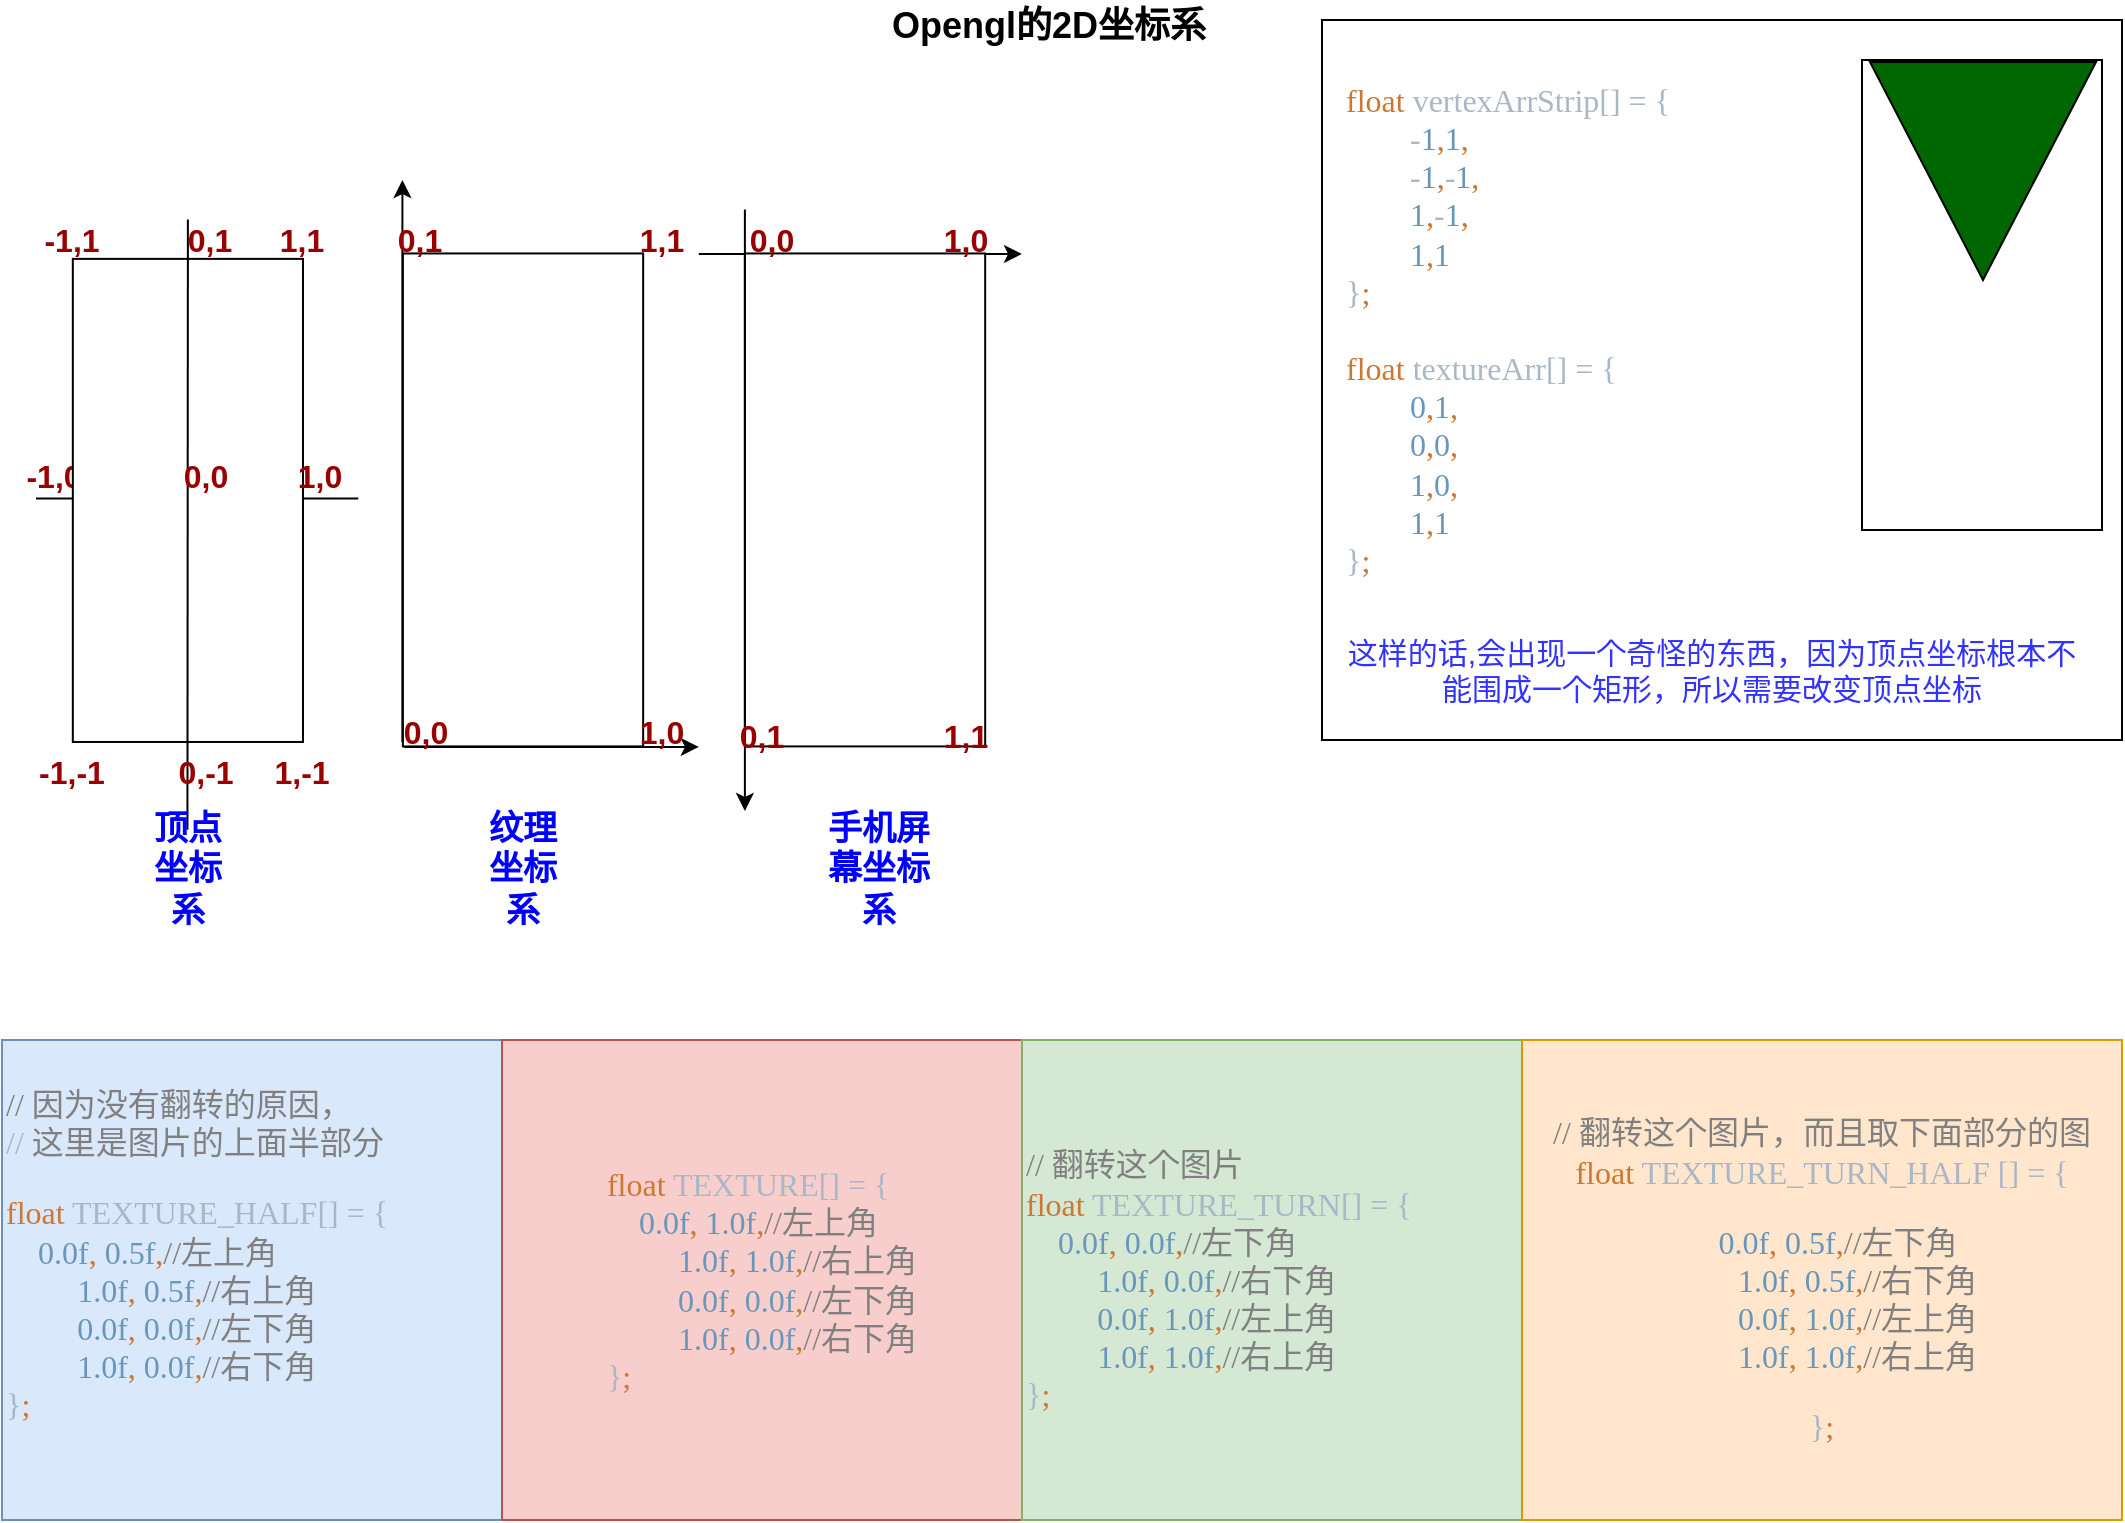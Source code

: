 <mxfile version="12.2.4" pages="1"><diagram id="BuUjuAOMAhIG2xWyfLqs" name="opengl坐标系-Code"><mxGraphModel dx="809" dy="784" grid="1" gridSize="10" guides="1" tooltips="1" connect="1" arrows="1" fold="1" page="1" pageScale="1" pageWidth="1100" pageHeight="850" math="0" shadow="0"><root><mxCell id="0"/><mxCell id="1" parent="0"/><mxCell id="2" value="&lt;font style=&quot;font-size: 18px&quot;&gt;&lt;b&gt;Opengl的2D坐标系&lt;/b&gt;&lt;/font&gt;" style="text;html=1;resizable=0;points=[];autosize=1;align=left;verticalAlign=top;spacingTop=-4;" parent="1" vertex="1"><mxGeometry x="463" y="40" width="170" height="20" as="geometry"/></mxCell><mxCell id="43" value="" style="group" parent="1" vertex="1" connectable="0"><mxGeometry x="37" y="130" width="493" height="350" as="geometry"/></mxCell><mxCell id="5" value="" style="endArrow=none;html=1;" parent="43" edge="1"><mxGeometry width="50" height="50" relative="1" as="geometry"><mxPoint y="159.225" as="sourcePoint"/><mxPoint x="161.111" y="159.225" as="targetPoint"/></mxGeometry></mxCell><mxCell id="17" value="&lt;font color=&quot;#990000&quot; style=&quot;font-size: 16px&quot;&gt;&lt;b&gt;-1,0&lt;/b&gt;&lt;/font&gt;" style="text;html=1;strokeColor=none;fillColor=none;align=center;verticalAlign=middle;whiteSpace=wrap;rounded=0;" parent="43" vertex="1"><mxGeometry y="142.958" width="18.413" height="9.859" as="geometry"/></mxCell><mxCell id="33" value="" style="endArrow=classic;html=1;" parent="43" edge="1"><mxGeometry width="50" height="50" relative="1" as="geometry"><mxPoint x="331.429" y="36.972" as="sourcePoint"/><mxPoint x="493.0" y="36.972" as="targetPoint"/></mxGeometry></mxCell><mxCell id="42" value="" style="group" parent="43" vertex="1" connectable="0"><mxGeometry x="9.206" width="465.381" height="350.0" as="geometry"/></mxCell><mxCell id="4" value="" style="rounded=0;whiteSpace=wrap;html=1;" parent="42" vertex="1"><mxGeometry x="9.206" y="39.437" width="115.079" height="241.549" as="geometry"/></mxCell><mxCell id="6" value="" style="endArrow=none;html=1;" parent="42" edge="1"><mxGeometry width="50" height="50" relative="1" as="geometry"><mxPoint x="66.516" y="324.859" as="sourcePoint"/><mxPoint x="66.746" y="19.718" as="targetPoint"/></mxGeometry></mxCell><mxCell id="7" value="&lt;font color=&quot;#990000&quot; style=&quot;font-size: 16px&quot;&gt;&lt;b&gt;0,0&lt;/b&gt;&lt;/font&gt;" style="text;html=1;strokeColor=none;fillColor=none;align=center;verticalAlign=middle;whiteSpace=wrap;rounded=0;" parent="42" vertex="1"><mxGeometry x="66.746" y="142.958" width="18.413" height="9.859" as="geometry"/></mxCell><mxCell id="9" value="&lt;font color=&quot;#990000&quot; style=&quot;font-size: 16px&quot;&gt;&lt;b&gt;-1,1&lt;/b&gt;&lt;/font&gt;" style="text;html=1;strokeColor=none;fillColor=none;align=center;verticalAlign=middle;whiteSpace=wrap;rounded=0;" parent="42" vertex="1"><mxGeometry y="24.648" width="18.413" height="9.859" as="geometry"/></mxCell><mxCell id="10" value="&lt;font color=&quot;#990000&quot; style=&quot;font-size: 16px&quot;&gt;&lt;b&gt;1,1&lt;/b&gt;&lt;/font&gt;" style="text;html=1;strokeColor=none;fillColor=none;align=center;verticalAlign=middle;whiteSpace=wrap;rounded=0;" parent="42" vertex="1"><mxGeometry x="115.079" y="24.648" width="18.413" height="9.859" as="geometry"/></mxCell><mxCell id="12" value="&lt;font color=&quot;#990000&quot; style=&quot;font-size: 16px&quot;&gt;&lt;b&gt;0,1&lt;/b&gt;&lt;/font&gt;" style="text;html=1;strokeColor=none;fillColor=none;align=center;verticalAlign=middle;whiteSpace=wrap;rounded=0;" parent="42" vertex="1"><mxGeometry x="69.048" y="24.648" width="18.413" height="9.859" as="geometry"/></mxCell><mxCell id="13" value="&lt;font color=&quot;#990000&quot; style=&quot;font-size: 16px&quot;&gt;&lt;b&gt;1,-1&lt;/b&gt;&lt;/font&gt;" style="text;html=1;strokeColor=none;fillColor=none;align=center;verticalAlign=middle;whiteSpace=wrap;rounded=0;" parent="42" vertex="1"><mxGeometry x="115.079" y="290.845" width="18.413" height="9.859" as="geometry"/></mxCell><mxCell id="14" value="&lt;font color=&quot;#990000&quot; style=&quot;font-size: 16px&quot;&gt;&lt;b&gt;-1,-1&lt;/b&gt;&lt;/font&gt;" style="text;html=1;strokeColor=none;fillColor=none;align=center;verticalAlign=middle;whiteSpace=wrap;rounded=0;" parent="42" vertex="1"><mxGeometry y="290.845" width="18.413" height="9.859" as="geometry"/></mxCell><mxCell id="15" value="&lt;font color=&quot;#990000&quot; style=&quot;font-size: 16px&quot;&gt;&lt;b&gt;0,-1&lt;/b&gt;&lt;/font&gt;" style="text;html=1;strokeColor=none;fillColor=none;align=center;verticalAlign=middle;whiteSpace=wrap;rounded=0;" parent="42" vertex="1"><mxGeometry x="66.746" y="290.845" width="18.413" height="9.859" as="geometry"/></mxCell><mxCell id="16" value="&lt;font color=&quot;#990000&quot; style=&quot;font-size: 16px&quot;&gt;&lt;b&gt;1,0&lt;/b&gt;&lt;/font&gt;" style="text;html=1;strokeColor=none;fillColor=none;align=center;verticalAlign=middle;whiteSpace=wrap;rounded=0;" parent="42" vertex="1"><mxGeometry x="124.286" y="142.958" width="18.413" height="9.859" as="geometry"/></mxCell><mxCell id="18" value="&lt;font style=&quot;font-size: 17px&quot; color=&quot;#0000ff&quot;&gt;&lt;b&gt;顶点坐标系&lt;/b&gt;&lt;/font&gt;" style="text;html=1;strokeColor=none;fillColor=none;align=center;verticalAlign=middle;whiteSpace=wrap;rounded=0;" parent="42" vertex="1"><mxGeometry x="42.579" y="340.141" width="48.333" height="9.859" as="geometry"/></mxCell><mxCell id="19" value="" style="rounded=0;whiteSpace=wrap;html=1;" parent="42" vertex="1"><mxGeometry x="174.23" y="36.725" width="120.143" height="246.479" as="geometry"/></mxCell><mxCell id="20" value="" style="rounded=0;whiteSpace=wrap;html=1;" parent="42" vertex="1"><mxGeometry x="345.238" y="36.725" width="120.143" height="246.479" as="geometry"/></mxCell><mxCell id="23" value="" style="endArrow=classic;html=1;" parent="42" edge="1"><mxGeometry width="50" height="50" relative="1" as="geometry"><mxPoint x="174.0" y="280.986" as="sourcePoint"/><mxPoint x="174.0" as="targetPoint"/></mxGeometry></mxCell><mxCell id="24" value="" style="endArrow=classic;html=1;" parent="42" edge="1"><mxGeometry width="50" height="50" relative="1" as="geometry"><mxPoint x="174.921" y="283.451" as="sourcePoint"/><mxPoint x="322.222" y="283.451" as="targetPoint"/></mxGeometry></mxCell><mxCell id="26" value="&lt;font color=&quot;#990000&quot; style=&quot;font-size: 16px&quot;&gt;&lt;b&gt;0,0&lt;/b&gt;&lt;/font&gt;" style="text;html=1;strokeColor=none;fillColor=none;align=center;verticalAlign=middle;whiteSpace=wrap;rounded=0;" parent="42" vertex="1"><mxGeometry x="176.302" y="271.127" width="18.413" height="9.859" as="geometry"/></mxCell><mxCell id="27" value="&lt;font color=&quot;#990000&quot; style=&quot;font-size: 16px&quot;&gt;&lt;b&gt;1,0&lt;/b&gt;&lt;/font&gt;" style="text;html=1;strokeColor=none;fillColor=none;align=center;verticalAlign=middle;whiteSpace=wrap;rounded=0;" parent="42" vertex="1"><mxGeometry x="294.373" y="271.127" width="18.413" height="9.859" as="geometry"/></mxCell><mxCell id="28" value="&lt;font color=&quot;#990000&quot; style=&quot;font-size: 16px&quot;&gt;&lt;b&gt;1,1&lt;/b&gt;&lt;/font&gt;" style="text;html=1;strokeColor=none;fillColor=none;align=center;verticalAlign=middle;whiteSpace=wrap;rounded=0;" parent="42" vertex="1"><mxGeometry x="294.373" y="24.648" width="18.413" height="9.859" as="geometry"/></mxCell><mxCell id="29" value="&lt;font color=&quot;#990000&quot; style=&quot;font-size: 16px&quot;&gt;&lt;b&gt;0,1&lt;/b&gt;&lt;/font&gt;" style="text;html=1;strokeColor=none;fillColor=none;align=center;verticalAlign=middle;whiteSpace=wrap;rounded=0;" parent="42" vertex="1"><mxGeometry x="174.23" y="24.648" width="18.413" height="9.859" as="geometry"/></mxCell><mxCell id="30" value="&lt;font style=&quot;font-size: 17px&quot; color=&quot;#0000ff&quot;&gt;&lt;b&gt;纹理坐标系&lt;/b&gt;&lt;/font&gt;" style="text;html=1;strokeColor=none;fillColor=none;align=center;verticalAlign=middle;whiteSpace=wrap;rounded=0;" parent="42" vertex="1"><mxGeometry x="211.746" y="339.648" width="45.111" height="9.859" as="geometry"/></mxCell><mxCell id="31" value="&lt;font style=&quot;font-size: 17px&quot; color=&quot;#0000ff&quot;&gt;&lt;b&gt;手机屏幕坐标系&lt;/b&gt;&lt;/font&gt;" style="text;html=1;strokeColor=none;fillColor=none;align=center;verticalAlign=middle;whiteSpace=wrap;rounded=0;" parent="42" vertex="1"><mxGeometry x="382.984" y="339.648" width="59.381" height="9.859" as="geometry"/></mxCell><mxCell id="32" value="" style="endArrow=classic;html=1;" parent="42" edge="1"><mxGeometry width="50" height="50" relative="1" as="geometry"><mxPoint x="345.238" y="14.789" as="sourcePoint"/><mxPoint x="345.238" y="315.493" as="targetPoint"/></mxGeometry></mxCell><mxCell id="34" value="&lt;font color=&quot;#990000&quot; style=&quot;font-size: 16px&quot;&gt;&lt;b&gt;0,0&lt;/b&gt;&lt;/font&gt;" style="text;html=1;strokeColor=none;fillColor=none;align=center;verticalAlign=middle;whiteSpace=wrap;rounded=0;" parent="42" vertex="1"><mxGeometry x="349.841" y="24.648" width="18.413" height="9.859" as="geometry"/></mxCell><mxCell id="35" value="&lt;font color=&quot;#990000&quot; style=&quot;font-size: 16px&quot;&gt;&lt;b&gt;0,1&lt;/b&gt;&lt;/font&gt;" style="text;html=1;strokeColor=none;fillColor=none;align=center;verticalAlign=middle;whiteSpace=wrap;rounded=0;" parent="42" vertex="1"><mxGeometry x="345.238" y="273.345" width="18.413" height="9.859" as="geometry"/></mxCell><mxCell id="36" value="&lt;font color=&quot;#990000&quot; style=&quot;font-size: 16px&quot;&gt;&lt;b&gt;1,1&lt;/b&gt;&lt;/font&gt;" style="text;html=1;strokeColor=none;fillColor=none;align=center;verticalAlign=middle;whiteSpace=wrap;rounded=0;" parent="42" vertex="1"><mxGeometry x="446.968" y="273.345" width="18.413" height="9.859" as="geometry"/></mxCell><mxCell id="37" value="&lt;font color=&quot;#990000&quot; style=&quot;font-size: 16px&quot;&gt;&lt;b&gt;1,0&lt;/b&gt;&lt;/font&gt;" style="text;html=1;strokeColor=none;fillColor=none;align=center;verticalAlign=middle;whiteSpace=wrap;rounded=0;" parent="42" vertex="1"><mxGeometry x="446.968" y="24.648" width="18.413" height="9.859" as="geometry"/></mxCell><mxCell id="45" value="" style="rounded=0;whiteSpace=wrap;html=1;" parent="1" vertex="1"><mxGeometry x="680" y="50" width="400" height="360" as="geometry"/></mxCell><mxCell id="48" value="&lt;pre style=&quot;color: rgb(169 , 183 , 198) ; font-family: &amp;#34;cascadia code pl&amp;#34; ; font-size: 12pt&quot;&gt;&lt;span style=&quot;background-color: rgb(255 , 255 , 255)&quot;&gt;&lt;span style=&quot;color: rgb(204 , 120 , 50)&quot;&gt;float &lt;/span&gt;vertexArrStrip[] = {&lt;br&gt;        -&lt;span style=&quot;color: rgb(104 , 151 , 187)&quot;&gt;1&lt;/span&gt;&lt;span style=&quot;color: rgb(204 , 120 , 50)&quot;&gt;,&lt;/span&gt;&lt;span style=&quot;color: rgb(104 , 151 , 187)&quot;&gt;1&lt;/span&gt;&lt;span style=&quot;color: rgb(204 , 120 , 50)&quot;&gt;,&lt;br&gt;&lt;/span&gt;&lt;span style=&quot;color: rgb(204 , 120 , 50)&quot;&gt;        &lt;/span&gt;-&lt;span style=&quot;color: rgb(104 , 151 , 187)&quot;&gt;1&lt;/span&gt;&lt;span style=&quot;color: rgb(204 , 120 , 50)&quot;&gt;,&lt;/span&gt;-&lt;span style=&quot;color: rgb(104 , 151 , 187)&quot;&gt;1&lt;/span&gt;&lt;span style=&quot;color: rgb(204 , 120 , 50)&quot;&gt;,&lt;br&gt;&lt;/span&gt;&lt;span style=&quot;color: rgb(204 , 120 , 50)&quot;&gt;        &lt;/span&gt;&lt;span style=&quot;color: rgb(104 , 151 , 187)&quot;&gt;1&lt;/span&gt;&lt;span style=&quot;color: rgb(204 , 120 , 50)&quot;&gt;,&lt;/span&gt;-&lt;span style=&quot;color: rgb(104 , 151 , 187)&quot;&gt;1&lt;/span&gt;&lt;span style=&quot;color: rgb(204 , 120 , 50)&quot;&gt;,&lt;br&gt;&lt;/span&gt;&lt;span style=&quot;color: rgb(204 , 120 , 50)&quot;&gt;        &lt;/span&gt;&lt;span style=&quot;color: rgb(104 , 151 , 187)&quot;&gt;1&lt;/span&gt;&lt;span style=&quot;color: rgb(204 , 120 , 50)&quot;&gt;,&lt;/span&gt;&lt;span style=&quot;color: rgb(104 , 151 , 187)&quot;&gt;1&lt;br&gt;&lt;/span&gt;}&lt;span style=&quot;color: rgb(204 , 120 , 50)&quot;&gt;;&lt;br&gt;&lt;/span&gt;&lt;span style=&quot;color: rgb(204 , 120 , 50)&quot;&gt;&lt;br&gt;&lt;/span&gt;&lt;span style=&quot;color: rgb(204 , 120 , 50)&quot;&gt;float &lt;/span&gt;textureArr[] = {&lt;br&gt;        &lt;span style=&quot;color: rgb(104 , 151 , 187)&quot;&gt;0&lt;/span&gt;&lt;span style=&quot;color: rgb(204 , 120 , 50)&quot;&gt;,&lt;/span&gt;&lt;span style=&quot;color: rgb(104 , 151 , 187)&quot;&gt;1&lt;/span&gt;&lt;span style=&quot;color: rgb(204 , 120 , 50)&quot;&gt;,&lt;br&gt;&lt;/span&gt;&lt;span style=&quot;color: rgb(204 , 120 , 50)&quot;&gt;        &lt;/span&gt;&lt;span style=&quot;color: rgb(104 , 151 , 187)&quot;&gt;0&lt;/span&gt;&lt;span style=&quot;color: rgb(204 , 120 , 50)&quot;&gt;,&lt;/span&gt;&lt;span style=&quot;color: rgb(104 , 151 , 187)&quot;&gt;0&lt;/span&gt;&lt;span style=&quot;color: rgb(204 , 120 , 50)&quot;&gt;,&lt;br&gt;&lt;/span&gt;&lt;span style=&quot;color: rgb(204 , 120 , 50)&quot;&gt;        &lt;/span&gt;&lt;span style=&quot;color: rgb(104 , 151 , 187)&quot;&gt;1&lt;/span&gt;&lt;span style=&quot;color: rgb(204 , 120 , 50)&quot;&gt;,&lt;/span&gt;&lt;span style=&quot;color: rgb(104 , 151 , 187)&quot;&gt;0&lt;/span&gt;&lt;span style=&quot;color: rgb(204 , 120 , 50)&quot;&gt;,&lt;br&gt;&lt;/span&gt;&lt;span style=&quot;color: rgb(204 , 120 , 50)&quot;&gt;        &lt;/span&gt;&lt;span style=&quot;color: rgb(104 , 151 , 187)&quot;&gt;1&lt;/span&gt;&lt;span style=&quot;color: rgb(204 , 120 , 50)&quot;&gt;,&lt;/span&gt;&lt;span style=&quot;color: rgb(104 , 151 , 187)&quot;&gt;1&lt;br&gt;&lt;/span&gt;}&lt;/span&gt;&lt;span style=&quot;color: rgb(204 , 120 , 50)&quot;&gt;&lt;span style=&quot;background-color: rgb(255 , 255 , 255)&quot;&gt;;&lt;/span&gt;&lt;span style=&quot;background-color: rgb(43 , 43 , 43)&quot;&gt;&lt;br&gt;&lt;/span&gt;&lt;/span&gt;&lt;/pre&gt;" style="text;html=1;strokeColor=none;fillColor=none;align=left;verticalAlign=middle;whiteSpace=wrap;rounded=0;" parent="1" vertex="1"><mxGeometry x="690" y="60" width="260" height="290" as="geometry"/></mxCell><mxCell id="51" value="" style="rounded=0;whiteSpace=wrap;html=1;" parent="1" vertex="1"><mxGeometry x="950" y="70" width="120" height="235" as="geometry"/></mxCell><mxCell id="52" value="" style="triangle;whiteSpace=wrap;html=1;rotation=90;fillColor=#006600;" parent="1" vertex="1"><mxGeometry x="956" y="69" width="109" height="113" as="geometry"/></mxCell><mxCell id="53" value="&lt;font style=&quot;font-size: 15px&quot; color=&quot;#3333ff&quot;&gt;这样的话,会出现一个奇怪的东西，因为顶点坐标根本不能围成一个矩形，所以需要改变顶点坐标&lt;/font&gt;" style="text;html=1;strokeColor=none;fillColor=none;align=center;verticalAlign=middle;whiteSpace=wrap;rounded=0;" parent="1" vertex="1"><mxGeometry x="690" y="350" width="370" height="50" as="geometry"/></mxCell><mxCell id="55" value="&lt;p style=&quot;color: rgb(169 , 183 , 198) ; font-family: &amp;#34;cascadia code pl&amp;#34; ; font-size: 12pt&quot;&gt;&lt;span style=&quot;color: rgb(128 , 128 , 128)&quot;&gt;// &lt;/span&gt;&lt;span style=&quot;color: rgb(128 , 128 , 128) ; font-family: &amp;#34;arial&amp;#34;&quot;&gt;因为没有翻转的原因，&lt;br&gt;&lt;/span&gt;//&amp;nbsp;&lt;span style=&quot;color: rgb(128 , 128 , 128) ; font-family: &amp;#34;arial&amp;#34;&quot;&gt;这里是图片的上面半部分&lt;br&gt;&lt;/span&gt;&lt;/p&gt;&lt;pre style=&quot;color: rgb(169 , 183 , 198) ; font-family: &amp;#34;cascadia code pl&amp;#34; ; font-size: 12pt&quot;&gt;&lt;span style=&quot;color: rgb(204 , 120 , 50)&quot;&gt;float &lt;/span&gt;TEXTURE_HALF[] = {&lt;br&gt;    &lt;span style=&quot;color: rgb(104 , 151 , 187)&quot;&gt;0.0f&lt;/span&gt;&lt;span style=&quot;color: rgb(204 , 120 , 50)&quot;&gt;, &lt;/span&gt;&lt;span style=&quot;color: rgb(104 , 151 , 187)&quot;&gt;0.5f&lt;/span&gt;&lt;span style=&quot;color: rgb(204 , 120 , 50)&quot;&gt;,&lt;/span&gt;&lt;span style=&quot;color: rgb(128 , 128 , 128)&quot;&gt;//&lt;/span&gt;&lt;span style=&quot;color: rgb(128 , 128 , 128) ; font-family: &amp;#34;arial&amp;#34;&quot;&gt;左上角&lt;br&gt;&lt;/span&gt;&lt;span style=&quot;color: rgb(128 , 128 , 128) ; font-family: &amp;#34;arial&amp;#34;&quot;&gt;        &lt;/span&gt;&lt;span style=&quot;color: rgb(104 , 151 , 187)&quot;&gt;1.0f&lt;/span&gt;&lt;span style=&quot;color: rgb(204 , 120 , 50)&quot;&gt;, &lt;/span&gt;&lt;span style=&quot;color: rgb(104 , 151 , 187)&quot;&gt;0.5f&lt;/span&gt;&lt;span style=&quot;color: rgb(204 , 120 , 50)&quot;&gt;,&lt;/span&gt;&lt;span style=&quot;color: rgb(128 , 128 , 128)&quot;&gt;//&lt;/span&gt;&lt;span style=&quot;color: rgb(128 , 128 , 128) ; font-family: &amp;#34;arial&amp;#34;&quot;&gt;右上角&lt;br&gt;&lt;/span&gt;&lt;span style=&quot;color: rgb(128 , 128 , 128) ; font-family: &amp;#34;arial&amp;#34;&quot;&gt;        &lt;/span&gt;&lt;span style=&quot;color: rgb(104 , 151 , 187)&quot;&gt;0.0f&lt;/span&gt;&lt;span style=&quot;color: rgb(204 , 120 , 50)&quot;&gt;, &lt;/span&gt;&lt;span style=&quot;color: rgb(104 , 151 , 187)&quot;&gt;0.0f&lt;/span&gt;&lt;span style=&quot;color: rgb(204 , 120 , 50)&quot;&gt;,&lt;/span&gt;&lt;span style=&quot;color: rgb(128 , 128 , 128)&quot;&gt;//&lt;/span&gt;&lt;span style=&quot;color: rgb(128 , 128 , 128) ; font-family: &amp;#34;arial&amp;#34;&quot;&gt;左下角&lt;br&gt;&lt;/span&gt;&lt;span style=&quot;color: rgb(128 , 128 , 128) ; font-family: &amp;#34;arial&amp;#34;&quot;&gt;        &lt;/span&gt;&lt;span style=&quot;color: rgb(104 , 151 , 187)&quot;&gt;1.0f&lt;/span&gt;&lt;span style=&quot;color: rgb(204 , 120 , 50)&quot;&gt;, &lt;/span&gt;&lt;span style=&quot;color: rgb(104 , 151 , 187)&quot;&gt;0.0f&lt;/span&gt;&lt;span style=&quot;color: rgb(204 , 120 , 50)&quot;&gt;,&lt;/span&gt;&lt;span style=&quot;color: rgb(128 , 128 , 128)&quot;&gt;//&lt;/span&gt;&lt;span style=&quot;color: rgb(128 , 128 , 128) ; font-family: &amp;#34;arial&amp;#34;&quot;&gt;右下角&lt;br&gt;&lt;/span&gt;}&lt;span style=&quot;color: rgb(204 , 120 , 50)&quot;&gt;;&lt;span style=&quot;background-color: rgb(43 , 43 , 43)&quot;&gt;&lt;br&gt;&lt;/span&gt;&lt;/span&gt;&lt;/pre&gt;" style="text;html=1;align=left;fillColor=#dae8fc;strokeColor=#6c8ebf;" parent="1" vertex="1"><mxGeometry x="20" y="560" width="250" height="240" as="geometry"/></mxCell><mxCell id="56" value="&lt;pre style=&quot;color: rgb(169 , 183 , 198) ; font-family: &amp;#34;cascadia code pl&amp;#34; ; font-size: 12pt&quot;&gt;&lt;br&gt;&lt;/pre&gt;" style="text;html=1;resizable=0;points=[];autosize=1;align=left;verticalAlign=top;spacingTop=-4;" parent="1" vertex="1"><mxGeometry x="283.5" y="560" width="20" height="50" as="geometry"/></mxCell><mxCell id="58" value="&lt;pre style=&quot;text-align: left ; color: rgb(169 , 183 , 198) ; font-family: &amp;#34;cascadia code pl&amp;#34; ; font-size: 12pt&quot;&gt;&lt;span style=&quot;color: rgb(204 , 120 , 50)&quot;&gt;float &lt;/span&gt;TEXTURE[] = {&lt;br&gt;    &lt;span style=&quot;color: rgb(104 , 151 , 187)&quot;&gt;0.0f&lt;/span&gt;&lt;span style=&quot;color: rgb(204 , 120 , 50)&quot;&gt;, &lt;/span&gt;&lt;span style=&quot;color: rgb(104 , 151 , 187)&quot;&gt;1.0f&lt;/span&gt;&lt;span style=&quot;color: rgb(204 , 120 , 50)&quot;&gt;,&lt;/span&gt;&lt;span style=&quot;color: rgb(128 , 128 , 128)&quot;&gt;//&lt;/span&gt;&lt;span style=&quot;color: rgb(128 , 128 , 128) ; font-family: &amp;#34;arial&amp;#34;&quot;&gt;左上角&lt;br&gt;&lt;/span&gt;&lt;span style=&quot;color: rgb(128 , 128 , 128) ; font-family: &amp;#34;arial&amp;#34;&quot;&gt;        &lt;/span&gt;&lt;span style=&quot;color: rgb(104 , 151 , 187)&quot;&gt;1.0f&lt;/span&gt;&lt;span style=&quot;color: rgb(204 , 120 , 50)&quot;&gt;, &lt;/span&gt;&lt;span style=&quot;color: rgb(104 , 151 , 187)&quot;&gt;1.0f&lt;/span&gt;&lt;span style=&quot;color: rgb(204 , 120 , 50)&quot;&gt;,&lt;/span&gt;&lt;span style=&quot;color: rgb(128 , 128 , 128)&quot;&gt;//&lt;/span&gt;&lt;span style=&quot;color: rgb(128 , 128 , 128) ; font-family: &amp;#34;arial&amp;#34;&quot;&gt;右上角&lt;br&gt;&lt;/span&gt;&lt;span style=&quot;color: rgb(128 , 128 , 128) ; font-family: &amp;#34;arial&amp;#34;&quot;&gt;        &lt;/span&gt;&lt;span style=&quot;color: rgb(104 , 151 , 187)&quot;&gt;0.0f&lt;/span&gt;&lt;span style=&quot;color: rgb(204 , 120 , 50)&quot;&gt;, &lt;/span&gt;&lt;span style=&quot;color: rgb(104 , 151 , 187)&quot;&gt;0.0f&lt;/span&gt;&lt;span style=&quot;color: rgb(204 , 120 , 50)&quot;&gt;,&lt;/span&gt;&lt;span style=&quot;color: rgb(128 , 128 , 128)&quot;&gt;//&lt;/span&gt;&lt;span style=&quot;color: rgb(128 , 128 , 128) ; font-family: &amp;#34;arial&amp;#34;&quot;&gt;左下角&lt;br&gt;&lt;/span&gt;&lt;span style=&quot;color: rgb(128 , 128 , 128) ; font-family: &amp;#34;arial&amp;#34;&quot;&gt;        &lt;/span&gt;&lt;span style=&quot;color: rgb(104 , 151 , 187)&quot;&gt;1.0f&lt;/span&gt;&lt;span style=&quot;color: rgb(204 , 120 , 50)&quot;&gt;, &lt;/span&gt;&lt;span style=&quot;color: rgb(104 , 151 , 187)&quot;&gt;0.0f&lt;/span&gt;&lt;span style=&quot;color: rgb(204 , 120 , 50)&quot;&gt;,&lt;/span&gt;&lt;span style=&quot;color: rgb(128 , 128 , 128)&quot;&gt;//&lt;/span&gt;&lt;span style=&quot;color: rgb(128 , 128 , 128) ; font-family: &amp;#34;arial&amp;#34;&quot;&gt;右下角&lt;br&gt;&lt;/span&gt;}&lt;span style=&quot;color: rgb(204 , 120 , 50)&quot;&gt;;&lt;/span&gt;&lt;/pre&gt;" style="text;html=1;strokeColor=#b85450;fillColor=#f8cecc;align=center;verticalAlign=middle;whiteSpace=wrap;rounded=0;" parent="1" vertex="1"><mxGeometry x="270" y="560" width="260" height="240" as="geometry"/></mxCell><mxCell id="59" value="&lt;pre style=&quot;color: rgb(169 , 183 , 198) ; font-family: &amp;#34;cascadia code pl&amp;#34; ; font-size: 12pt&quot;&gt;&lt;span style=&quot;color: rgb(128 , 128 , 128)&quot;&gt;// &lt;/span&gt;&lt;span style=&quot;color: rgb(128 , 128 , 128) ; font-family: &amp;#34;arial&amp;#34;&quot;&gt;翻转这个图片&lt;br&gt;&lt;/span&gt;&lt;span style=&quot;color: rgb(204 , 120 , 50)&quot;&gt;float &lt;/span&gt;TEXTURE_TURN[] = {&lt;br&gt;    &lt;span style=&quot;color: rgb(104 , 151 , 187)&quot;&gt;0.0f&lt;/span&gt;&lt;span style=&quot;color: rgb(204 , 120 , 50)&quot;&gt;, &lt;/span&gt;&lt;span style=&quot;color: rgb(104 , 151 , 187)&quot;&gt;0.0f&lt;/span&gt;&lt;span style=&quot;color: rgb(204 , 120 , 50)&quot;&gt;,&lt;/span&gt;&lt;span style=&quot;color: rgb(128 , 128 , 128)&quot;&gt;//&lt;/span&gt;&lt;span style=&quot;color: rgb(128 , 128 , 128) ; font-family: &amp;#34;arial&amp;#34;&quot;&gt;左下角&lt;br&gt;&lt;/span&gt;&lt;span style=&quot;color: rgb(128 , 128 , 128) ; font-family: &amp;#34;arial&amp;#34;&quot;&gt;        &lt;/span&gt;&lt;span style=&quot;color: rgb(104 , 151 , 187)&quot;&gt;1.0f&lt;/span&gt;&lt;span style=&quot;color: rgb(204 , 120 , 50)&quot;&gt;, &lt;/span&gt;&lt;span style=&quot;color: rgb(104 , 151 , 187)&quot;&gt;0.0f&lt;/span&gt;&lt;span style=&quot;color: rgb(204 , 120 , 50)&quot;&gt;,&lt;/span&gt;&lt;span style=&quot;color: rgb(128 , 128 , 128)&quot;&gt;//&lt;/span&gt;&lt;span style=&quot;color: rgb(128 , 128 , 128) ; font-family: &amp;#34;arial&amp;#34;&quot;&gt;右下角&lt;br&gt;&lt;/span&gt;&lt;span style=&quot;color: rgb(128 , 128 , 128) ; font-family: &amp;#34;arial&amp;#34;&quot;&gt;        &lt;/span&gt;&lt;span style=&quot;color: rgb(104 , 151 , 187)&quot;&gt;0.0f&lt;/span&gt;&lt;span style=&quot;color: rgb(204 , 120 , 50)&quot;&gt;, &lt;/span&gt;&lt;span style=&quot;color: rgb(104 , 151 , 187)&quot;&gt;1.0f&lt;/span&gt;&lt;span style=&quot;color: rgb(204 , 120 , 50)&quot;&gt;,&lt;/span&gt;&lt;span style=&quot;color: rgb(128 , 128 , 128)&quot;&gt;//&lt;/span&gt;&lt;span style=&quot;color: rgb(128 , 128 , 128) ; font-family: &amp;#34;arial&amp;#34;&quot;&gt;左上角&lt;br&gt;&lt;/span&gt;&lt;span style=&quot;color: rgb(128 , 128 , 128) ; font-family: &amp;#34;arial&amp;#34;&quot;&gt;        &lt;/span&gt;&lt;span style=&quot;color: rgb(104 , 151 , 187)&quot;&gt;1.0f&lt;/span&gt;&lt;span style=&quot;color: rgb(204 , 120 , 50)&quot;&gt;, &lt;/span&gt;&lt;span style=&quot;color: rgb(104 , 151 , 187)&quot;&gt;1.0f&lt;/span&gt;&lt;span style=&quot;color: rgb(204 , 120 , 50)&quot;&gt;,&lt;/span&gt;&lt;span style=&quot;color: rgb(128 , 128 , 128)&quot;&gt;//&lt;/span&gt;&lt;span style=&quot;color: rgb(128 , 128 , 128) ; font-family: &amp;#34;arial&amp;#34;&quot;&gt;右上角&lt;br&gt;&lt;/span&gt;}&lt;span style=&quot;color: rgb(204 , 120 , 50)&quot;&gt;;&lt;/span&gt;&lt;/pre&gt;" style="text;html=1;strokeColor=#82b366;fillColor=#d5e8d4;align=left;verticalAlign=middle;whiteSpace=wrap;rounded=0;" parent="1" vertex="1"><mxGeometry x="530" y="560" width="250" height="240" as="geometry"/></mxCell><mxCell id="60" value="&lt;pre style=&quot;color: rgb(169 , 183 , 198) ; font-family: &amp;#34;cascadia code pl&amp;#34; ; font-size: 12pt&quot;&gt;&lt;span style=&quot;color: rgb(128 , 128 , 128)&quot;&gt;// &lt;/span&gt;&lt;span style=&quot;color: rgb(128 , 128 , 128) ; font-family: &amp;#34;arial&amp;#34;&quot;&gt;翻转这个图片，而且取下面部分的图&lt;br&gt;&lt;/span&gt;&lt;span style=&quot;color: rgb(204 , 120 , 50)&quot;&gt;float &lt;/span&gt;TEXTURE_TURN_HALF [] = {&lt;/pre&gt;&lt;pre style=&quot;color: rgb(169 , 183 , 198) ; font-family: &amp;#34;cascadia code pl&amp;#34; ; font-size: 12pt&quot;&gt;    &lt;span style=&quot;color: rgb(104 , 151 , 187)&quot;&gt;0.0f&lt;/span&gt;&lt;span style=&quot;color: rgb(204 , 120 , 50)&quot;&gt;, &lt;/span&gt;&lt;span style=&quot;color: rgb(104 , 151 , 187)&quot;&gt;0.5f&lt;/span&gt;&lt;span style=&quot;color: rgb(204 , 120 , 50)&quot;&gt;,&lt;/span&gt;&lt;span style=&quot;color: rgb(128 , 128 , 128)&quot;&gt;//&lt;/span&gt;&lt;span style=&quot;color: rgb(128 , 128 , 128) ; font-family: &amp;#34;arial&amp;#34;&quot;&gt;左下角&lt;br&gt;&lt;/span&gt;&lt;span style=&quot;color: rgb(128 , 128 , 128) ; font-family: &amp;#34;arial&amp;#34;&quot;&gt;        &lt;/span&gt;&lt;span style=&quot;color: rgb(104 , 151 , 187)&quot;&gt;1.0f&lt;/span&gt;&lt;span style=&quot;color: rgb(204 , 120 , 50)&quot;&gt;, &lt;/span&gt;&lt;span style=&quot;color: rgb(104 , 151 , 187)&quot;&gt;0.5f&lt;/span&gt;&lt;span style=&quot;color: rgb(204 , 120 , 50)&quot;&gt;,&lt;/span&gt;&lt;span style=&quot;color: rgb(128 , 128 , 128)&quot;&gt;//&lt;/span&gt;&lt;span style=&quot;color: rgb(128 , 128 , 128) ; font-family: &amp;#34;arial&amp;#34;&quot;&gt;右下角&lt;br&gt;&lt;/span&gt;&lt;span style=&quot;color: rgb(128 , 128 , 128) ; font-family: &amp;#34;arial&amp;#34;&quot;&gt;        &lt;/span&gt;&lt;span style=&quot;color: rgb(104 , 151 , 187)&quot;&gt;0.0f&lt;/span&gt;&lt;span style=&quot;color: rgb(204 , 120 , 50)&quot;&gt;, &lt;/span&gt;&lt;span style=&quot;color: rgb(104 , 151 , 187)&quot;&gt;1.0f&lt;/span&gt;&lt;span style=&quot;color: rgb(204 , 120 , 50)&quot;&gt;,&lt;/span&gt;&lt;span style=&quot;color: rgb(128 , 128 , 128)&quot;&gt;//&lt;/span&gt;&lt;span style=&quot;color: rgb(128 , 128 , 128) ; font-family: &amp;#34;arial&amp;#34;&quot;&gt;左上角&lt;br&gt;&lt;/span&gt;&lt;span style=&quot;color: rgb(128 , 128 , 128) ; font-family: &amp;#34;arial&amp;#34;&quot;&gt;        &lt;/span&gt;&lt;span style=&quot;color: rgb(104 , 151 , 187)&quot;&gt;1.0f&lt;/span&gt;&lt;span style=&quot;color: rgb(204 , 120 , 50)&quot;&gt;, &lt;/span&gt;&lt;span style=&quot;color: rgb(104 , 151 , 187)&quot;&gt;1.0f&lt;/span&gt;&lt;span style=&quot;color: rgb(204 , 120 , 50)&quot;&gt;,&lt;/span&gt;&lt;span style=&quot;color: rgb(128 , 128 , 128)&quot;&gt;//&lt;/span&gt;&lt;span style=&quot;color: rgb(128 , 128 , 128) ; font-family: &amp;#34;arial&amp;#34;&quot;&gt;右上角&lt;/span&gt;&lt;/pre&gt;&lt;pre style=&quot;color: rgb(169 , 183 , 198) ; font-family: &amp;#34;cascadia code pl&amp;#34; ; font-size: 12pt&quot;&gt;}&lt;span style=&quot;color: rgb(204 , 120 , 50)&quot;&gt;;&lt;/span&gt;&lt;/pre&gt;" style="text;html=1;strokeColor=#d79b00;fillColor=#ffe6cc;align=center;verticalAlign=middle;whiteSpace=wrap;rounded=0;" parent="1" vertex="1"><mxGeometry x="780" y="560" width="300" height="240" as="geometry"/></mxCell></root></mxGraphModel></diagram></mxfile>